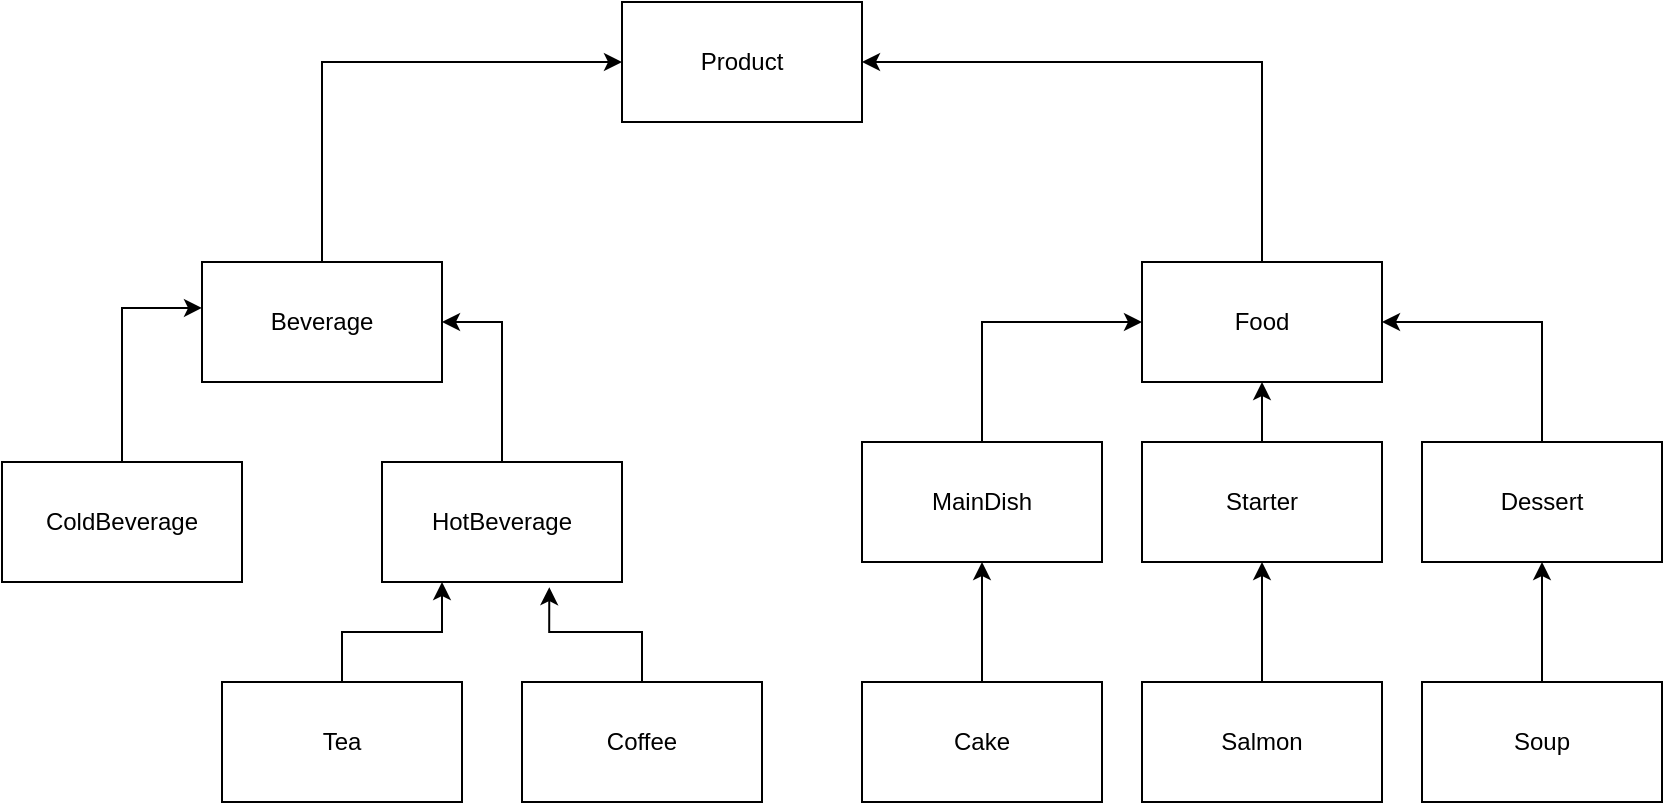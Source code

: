 <mxfile version="24.0.7" type="github">
  <diagram name="Страница-1" id="rezh9U_iXJxuoVXyzBha">
    <mxGraphModel dx="1235" dy="2268" grid="1" gridSize="10" guides="1" tooltips="1" connect="1" arrows="1" fold="1" page="1" pageScale="1" pageWidth="1169" pageHeight="827" math="0" shadow="0">
      <root>
        <mxCell id="0" />
        <mxCell id="1" parent="0" />
        <mxCell id="ufjw36M3w4z6FZMI2df--2" value="Product" style="rounded=0;whiteSpace=wrap;html=1;" vertex="1" parent="1">
          <mxGeometry x="480" y="-1460" width="120" height="60" as="geometry" />
        </mxCell>
        <mxCell id="ufjw36M3w4z6FZMI2df--7" style="edgeStyle=orthogonalEdgeStyle;rounded=0;orthogonalLoop=1;jettySize=auto;html=1;exitX=0.5;exitY=1;exitDx=0;exitDy=0;entryX=0;entryY=0.5;entryDx=0;entryDy=0;" edge="1" parent="1" source="ufjw36M3w4z6FZMI2df--3" target="ufjw36M3w4z6FZMI2df--2">
          <mxGeometry relative="1" as="geometry" />
        </mxCell>
        <mxCell id="ufjw36M3w4z6FZMI2df--3" value="Beverage" style="rounded=0;whiteSpace=wrap;html=1;direction=west;" vertex="1" parent="1">
          <mxGeometry x="270" y="-1330" width="120" height="60" as="geometry" />
        </mxCell>
        <mxCell id="ufjw36M3w4z6FZMI2df--8" style="edgeStyle=orthogonalEdgeStyle;rounded=0;orthogonalLoop=1;jettySize=auto;html=1;exitX=0.5;exitY=0;exitDx=0;exitDy=0;entryX=1;entryY=0.5;entryDx=0;entryDy=0;" edge="1" parent="1" source="ufjw36M3w4z6FZMI2df--5" target="ufjw36M3w4z6FZMI2df--2">
          <mxGeometry relative="1" as="geometry" />
        </mxCell>
        <mxCell id="ufjw36M3w4z6FZMI2df--5" value="Food" style="rounded=0;whiteSpace=wrap;html=1;" vertex="1" parent="1">
          <mxGeometry x="740" y="-1330" width="120" height="60" as="geometry" />
        </mxCell>
        <mxCell id="ufjw36M3w4z6FZMI2df--10" value="ColdBeverage" style="rounded=0;whiteSpace=wrap;html=1;" vertex="1" parent="1">
          <mxGeometry x="170" y="-1230" width="120" height="60" as="geometry" />
        </mxCell>
        <mxCell id="ufjw36M3w4z6FZMI2df--12" style="edgeStyle=orthogonalEdgeStyle;rounded=0;orthogonalLoop=1;jettySize=auto;html=1;exitX=0.5;exitY=0;exitDx=0;exitDy=0;entryX=0;entryY=0.5;entryDx=0;entryDy=0;" edge="1" parent="1" source="ufjw36M3w4z6FZMI2df--11" target="ufjw36M3w4z6FZMI2df--3">
          <mxGeometry relative="1" as="geometry" />
        </mxCell>
        <mxCell id="ufjw36M3w4z6FZMI2df--11" value="HotBeverage" style="rounded=0;whiteSpace=wrap;html=1;" vertex="1" parent="1">
          <mxGeometry x="360" y="-1230" width="120" height="60" as="geometry" />
        </mxCell>
        <mxCell id="ufjw36M3w4z6FZMI2df--13" style="edgeStyle=orthogonalEdgeStyle;rounded=0;orthogonalLoop=1;jettySize=auto;html=1;exitX=0.5;exitY=0;exitDx=0;exitDy=0;entryX=1;entryY=0.617;entryDx=0;entryDy=0;entryPerimeter=0;" edge="1" parent="1" source="ufjw36M3w4z6FZMI2df--10" target="ufjw36M3w4z6FZMI2df--3">
          <mxGeometry relative="1" as="geometry" />
        </mxCell>
        <mxCell id="ufjw36M3w4z6FZMI2df--14" value="Coffee" style="rounded=0;whiteSpace=wrap;html=1;" vertex="1" parent="1">
          <mxGeometry x="430" y="-1120" width="120" height="60" as="geometry" />
        </mxCell>
        <mxCell id="ufjw36M3w4z6FZMI2df--16" style="edgeStyle=orthogonalEdgeStyle;rounded=0;orthogonalLoop=1;jettySize=auto;html=1;exitX=0.5;exitY=0;exitDx=0;exitDy=0;entryX=0.25;entryY=1;entryDx=0;entryDy=0;" edge="1" parent="1" source="ufjw36M3w4z6FZMI2df--15" target="ufjw36M3w4z6FZMI2df--11">
          <mxGeometry relative="1" as="geometry" />
        </mxCell>
        <mxCell id="ufjw36M3w4z6FZMI2df--15" value="Tea" style="rounded=0;whiteSpace=wrap;html=1;" vertex="1" parent="1">
          <mxGeometry x="280" y="-1120" width="120" height="60" as="geometry" />
        </mxCell>
        <mxCell id="ufjw36M3w4z6FZMI2df--18" style="edgeStyle=orthogonalEdgeStyle;rounded=0;orthogonalLoop=1;jettySize=auto;html=1;exitX=0.5;exitY=0;exitDx=0;exitDy=0;entryX=0.697;entryY=1.043;entryDx=0;entryDy=0;entryPerimeter=0;" edge="1" parent="1" source="ufjw36M3w4z6FZMI2df--14" target="ufjw36M3w4z6FZMI2df--11">
          <mxGeometry relative="1" as="geometry" />
        </mxCell>
        <mxCell id="ufjw36M3w4z6FZMI2df--26" style="edgeStyle=orthogonalEdgeStyle;rounded=0;orthogonalLoop=1;jettySize=auto;html=1;exitX=0.5;exitY=0;exitDx=0;exitDy=0;entryX=1;entryY=0.5;entryDx=0;entryDy=0;" edge="1" parent="1" source="ufjw36M3w4z6FZMI2df--19" target="ufjw36M3w4z6FZMI2df--5">
          <mxGeometry relative="1" as="geometry" />
        </mxCell>
        <mxCell id="ufjw36M3w4z6FZMI2df--19" value="Dessert" style="rounded=0;whiteSpace=wrap;html=1;" vertex="1" parent="1">
          <mxGeometry x="880" y="-1240" width="120" height="60" as="geometry" />
        </mxCell>
        <mxCell id="ufjw36M3w4z6FZMI2df--25" style="edgeStyle=orthogonalEdgeStyle;rounded=0;orthogonalLoop=1;jettySize=auto;html=1;exitX=0.5;exitY=0;exitDx=0;exitDy=0;entryX=0.5;entryY=1;entryDx=0;entryDy=0;" edge="1" parent="1" source="ufjw36M3w4z6FZMI2df--20" target="ufjw36M3w4z6FZMI2df--5">
          <mxGeometry relative="1" as="geometry" />
        </mxCell>
        <mxCell id="ufjw36M3w4z6FZMI2df--20" value="Starter" style="rounded=0;whiteSpace=wrap;html=1;" vertex="1" parent="1">
          <mxGeometry x="740" y="-1240" width="120" height="60" as="geometry" />
        </mxCell>
        <mxCell id="ufjw36M3w4z6FZMI2df--24" style="edgeStyle=orthogonalEdgeStyle;rounded=0;orthogonalLoop=1;jettySize=auto;html=1;exitX=0.5;exitY=0;exitDx=0;exitDy=0;entryX=0;entryY=0.5;entryDx=0;entryDy=0;" edge="1" parent="1" source="ufjw36M3w4z6FZMI2df--21" target="ufjw36M3w4z6FZMI2df--5">
          <mxGeometry relative="1" as="geometry" />
        </mxCell>
        <mxCell id="ufjw36M3w4z6FZMI2df--21" value="MainDish" style="rounded=0;whiteSpace=wrap;html=1;" vertex="1" parent="1">
          <mxGeometry x="600" y="-1240" width="120" height="60" as="geometry" />
        </mxCell>
        <mxCell id="ufjw36M3w4z6FZMI2df--28" style="edgeStyle=orthogonalEdgeStyle;rounded=0;orthogonalLoop=1;jettySize=auto;html=1;exitX=0.5;exitY=0;exitDx=0;exitDy=0;entryX=0.5;entryY=1;entryDx=0;entryDy=0;" edge="1" parent="1" source="ufjw36M3w4z6FZMI2df--27" target="ufjw36M3w4z6FZMI2df--21">
          <mxGeometry relative="1" as="geometry" />
        </mxCell>
        <mxCell id="ufjw36M3w4z6FZMI2df--27" value="Cake" style="rounded=0;whiteSpace=wrap;html=1;" vertex="1" parent="1">
          <mxGeometry x="600" y="-1120" width="120" height="60" as="geometry" />
        </mxCell>
        <mxCell id="ufjw36M3w4z6FZMI2df--32" style="edgeStyle=orthogonalEdgeStyle;rounded=0;orthogonalLoop=1;jettySize=auto;html=1;exitX=0.5;exitY=0;exitDx=0;exitDy=0;" edge="1" parent="1" source="ufjw36M3w4z6FZMI2df--29" target="ufjw36M3w4z6FZMI2df--20">
          <mxGeometry relative="1" as="geometry" />
        </mxCell>
        <mxCell id="ufjw36M3w4z6FZMI2df--29" value="Salmon" style="rounded=0;whiteSpace=wrap;html=1;" vertex="1" parent="1">
          <mxGeometry x="740" y="-1120" width="120" height="60" as="geometry" />
        </mxCell>
        <mxCell id="ufjw36M3w4z6FZMI2df--31" style="edgeStyle=orthogonalEdgeStyle;rounded=0;orthogonalLoop=1;jettySize=auto;html=1;exitX=0.5;exitY=0;exitDx=0;exitDy=0;" edge="1" parent="1" source="ufjw36M3w4z6FZMI2df--30" target="ufjw36M3w4z6FZMI2df--19">
          <mxGeometry relative="1" as="geometry" />
        </mxCell>
        <mxCell id="ufjw36M3w4z6FZMI2df--30" value="Soup" style="rounded=0;whiteSpace=wrap;html=1;" vertex="1" parent="1">
          <mxGeometry x="880" y="-1120" width="120" height="60" as="geometry" />
        </mxCell>
      </root>
    </mxGraphModel>
  </diagram>
</mxfile>
